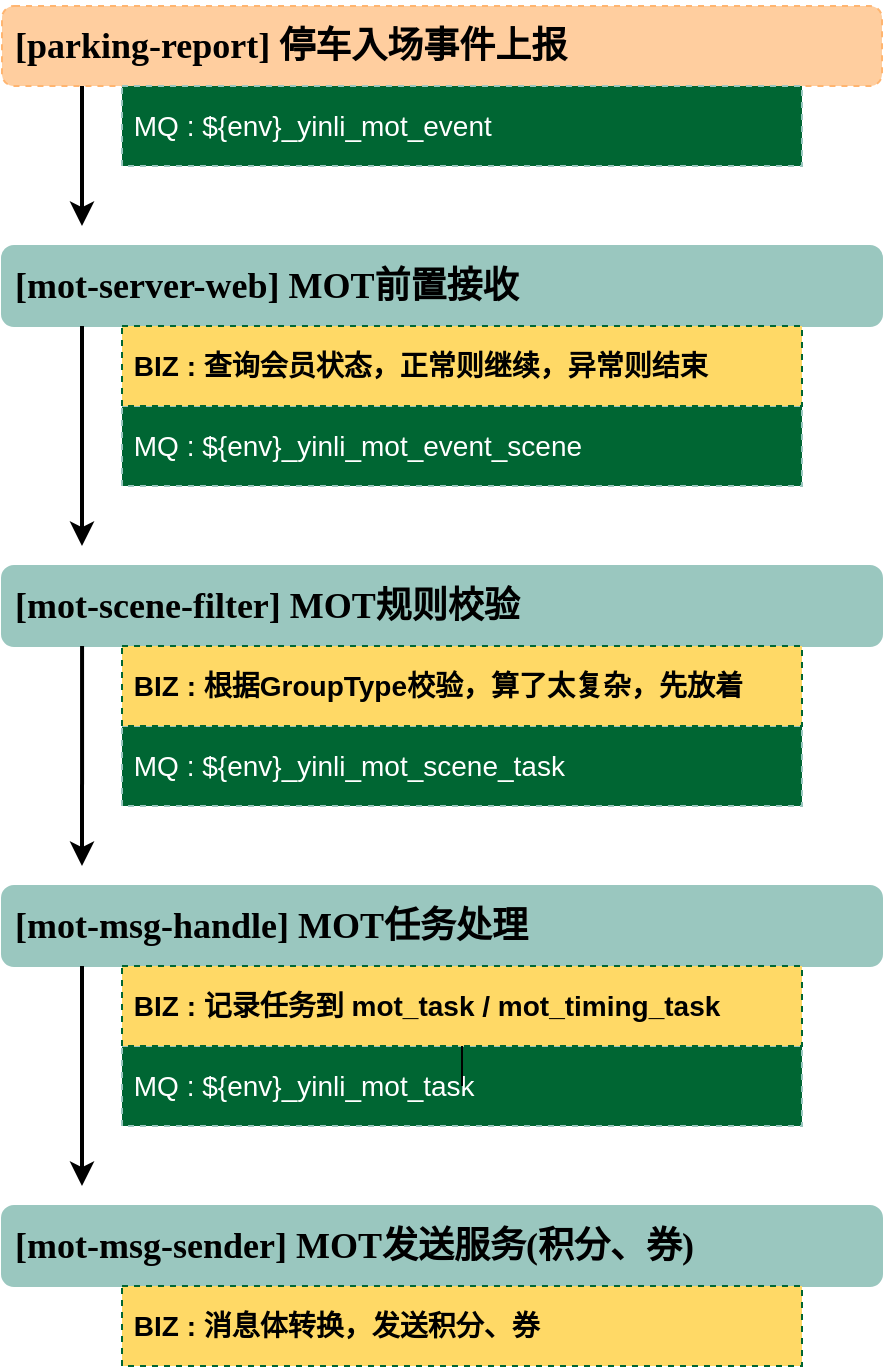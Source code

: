 <mxfile version="14.1.2" type="github">
  <diagram id="C5RBs43oDa-KdzZeNtuy" name="Page-1">
    <mxGraphModel dx="1422" dy="762" grid="1" gridSize="10" guides="1" tooltips="1" connect="1" arrows="1" fold="1" page="1" pageScale="1" pageWidth="827" pageHeight="1169" math="0" shadow="0">
      <root>
        <mxCell id="WIyWlLk6GJQsqaUBKTNV-0" />
        <mxCell id="WIyWlLk6GJQsqaUBKTNV-1" parent="WIyWlLk6GJQsqaUBKTNV-0" />
        <mxCell id="sNflH9_Xu9aTYOmNW74D-0" value="&lt;pre&gt;&lt;span style=&quot;background-color: rgb(255 , 206 , 159)&quot;&gt;&lt;b style=&quot;font-size: 18px ; font-family: &amp;#34;verdana&amp;#34; ; white-space: normal&quot;&gt;&amp;nbsp;[parking-report]&amp;nbsp;&lt;/b&gt;&lt;font style=&quot;font-size: 18px&quot; face=&quot;Verdana&quot;&gt;&lt;b&gt;停车入场事件上报 &lt;/b&gt;&lt;/font&gt;&lt;/span&gt;&lt;/pre&gt;" style="rounded=1;whiteSpace=wrap;html=1;align=left;fillColor=#FFCE9F;dashed=1;strokeColor=#FFB570;" vertex="1" parent="WIyWlLk6GJQsqaUBKTNV-1">
          <mxGeometry x="40" y="120" width="440" height="40" as="geometry" />
        </mxCell>
        <mxCell id="sNflH9_Xu9aTYOmNW74D-1" value="&lt;pre&gt;&lt;span style=&quot;background-color: rgb(154 , 199 , 191)&quot;&gt;&lt;b style=&quot;font-size: 18px ; font-family: &amp;#34;verdana&amp;#34; ; white-space: normal&quot;&gt;&amp;nbsp;[mot-server-web]&amp;nbsp;&lt;/b&gt;&lt;font style=&quot;font-size: 18px&quot; face=&quot;Verdana&quot;&gt;&lt;b&gt;MOT前置接收&lt;/b&gt;&lt;/font&gt;&lt;/span&gt;&lt;/pre&gt;" style="rounded=1;whiteSpace=wrap;html=1;align=left;fillColor=#9AC7BF;strokeColor=#9AC7BF;" vertex="1" parent="WIyWlLk6GJQsqaUBKTNV-1">
          <mxGeometry x="40" y="240" width="440" height="40" as="geometry" />
        </mxCell>
        <mxCell id="sNflH9_Xu9aTYOmNW74D-2" value="&lt;pre&gt;&lt;span style=&quot;background-color: rgb(154 , 199 , 191)&quot;&gt;&lt;b style=&quot;font-size: 18px ; font-family: &amp;#34;verdana&amp;#34; ; white-space: normal&quot;&gt;&amp;nbsp;[mot-scene-filter]&amp;nbsp;&lt;/b&gt;&lt;font style=&quot;font-size: 18px&quot; face=&quot;Verdana&quot;&gt;&lt;b&gt;MOT规则校验&lt;/b&gt;&lt;/font&gt;&lt;/span&gt;&lt;/pre&gt;" style="rounded=1;whiteSpace=wrap;html=1;align=left;fillColor=#9AC7BF;strokeColor=#9AC7BF;" vertex="1" parent="WIyWlLk6GJQsqaUBKTNV-1">
          <mxGeometry x="40" y="400" width="440" height="40" as="geometry" />
        </mxCell>
        <mxCell id="sNflH9_Xu9aTYOmNW74D-4" value="" style="endArrow=classic;html=1;strokeWidth=2;" edge="1" parent="WIyWlLk6GJQsqaUBKTNV-1">
          <mxGeometry width="50" height="50" relative="1" as="geometry">
            <mxPoint x="80" y="160" as="sourcePoint" />
            <mxPoint x="80" y="230" as="targetPoint" />
          </mxGeometry>
        </mxCell>
        <mxCell id="sNflH9_Xu9aTYOmNW74D-5" value="" style="endArrow=classic;html=1;strokeWidth=2;" edge="1" parent="WIyWlLk6GJQsqaUBKTNV-1">
          <mxGeometry width="50" height="50" relative="1" as="geometry">
            <mxPoint x="80" y="280" as="sourcePoint" />
            <mxPoint x="80" y="390" as="targetPoint" />
          </mxGeometry>
        </mxCell>
        <mxCell id="sNflH9_Xu9aTYOmNW74D-6" value="" style="endArrow=classic;html=1;strokeWidth=2;exitX=0.091;exitY=1;exitDx=0;exitDy=0;exitPerimeter=0;" edge="1" parent="WIyWlLk6GJQsqaUBKTNV-1" source="sNflH9_Xu9aTYOmNW74D-2">
          <mxGeometry width="50" height="50" relative="1" as="geometry">
            <mxPoint x="80" y="450" as="sourcePoint" />
            <mxPoint x="80" y="550" as="targetPoint" />
          </mxGeometry>
        </mxCell>
        <mxCell id="sNflH9_Xu9aTYOmNW74D-9" value="&lt;span style=&quot;color: rgb(255 , 255 , 255) ; white-space: normal&quot;&gt;&lt;font style=&quot;font-size: 14px&quot;&gt;&amp;nbsp;MQ : ${env}_yinli_mot_event&lt;/font&gt;&lt;/span&gt;" style="rounded=0;whiteSpace=wrap;html=1;dashed=1;strokeColor=#9AC7BF;fillColor=#006633;align=left;" vertex="1" parent="WIyWlLk6GJQsqaUBKTNV-1">
          <mxGeometry x="100" y="160" width="340" height="40" as="geometry" />
        </mxCell>
        <mxCell id="sNflH9_Xu9aTYOmNW74D-10" value="&lt;span style=&quot;color: rgb(255 , 255 , 255) ; white-space: normal&quot;&gt;&lt;font style=&quot;font-size: 14px&quot;&gt;&amp;nbsp;MQ : ${env}_yinli_mot_event_scene&lt;/font&gt;&lt;/span&gt;" style="rounded=0;whiteSpace=wrap;html=1;dashed=1;strokeColor=#9AC7BF;fillColor=#006633;align=left;" vertex="1" parent="WIyWlLk6GJQsqaUBKTNV-1">
          <mxGeometry x="100" y="320" width="340" height="40" as="geometry" />
        </mxCell>
        <mxCell id="sNflH9_Xu9aTYOmNW74D-11" value="&lt;span style=&quot;color: rgb(255 , 255 , 255) ; white-space: normal&quot;&gt;&lt;font style=&quot;font-size: 14px&quot;&gt;&amp;nbsp;MQ : ${env}_yinli_mot_scene_task&lt;/font&gt;&lt;/span&gt;" style="rounded=0;whiteSpace=wrap;html=1;dashed=1;strokeColor=#9AC7BF;fillColor=#006633;align=left;" vertex="1" parent="WIyWlLk6GJQsqaUBKTNV-1">
          <mxGeometry x="100" y="480" width="340" height="40" as="geometry" />
        </mxCell>
        <mxCell id="sNflH9_Xu9aTYOmNW74D-13" value="&lt;font style=&quot;font-size: 14px&quot;&gt;&lt;b&gt;&amp;nbsp;BIZ : 查询会员状态，正常则继续，异常则结束&lt;/b&gt;&lt;/font&gt;" style="rounded=0;whiteSpace=wrap;html=1;dashed=1;strokeColor=#006633;strokeWidth=1;fillColor=#FFD966;align=left;" vertex="1" parent="WIyWlLk6GJQsqaUBKTNV-1">
          <mxGeometry x="100" y="280" width="340" height="40" as="geometry" />
        </mxCell>
        <mxCell id="sNflH9_Xu9aTYOmNW74D-14" value="&lt;font style=&quot;font-size: 14px&quot;&gt;&lt;b&gt;&amp;nbsp;BIZ : 根据GroupType校验，算了太复杂，先放着&lt;/b&gt;&lt;/font&gt;" style="rounded=0;whiteSpace=wrap;html=1;dashed=1;strokeColor=#006633;strokeWidth=1;fillColor=#FFD966;align=left;" vertex="1" parent="WIyWlLk6GJQsqaUBKTNV-1">
          <mxGeometry x="100" y="440" width="340" height="40" as="geometry" />
        </mxCell>
        <mxCell id="sNflH9_Xu9aTYOmNW74D-15" value="&lt;pre&gt;&lt;span style=&quot;background-color: rgb(154 , 199 , 191)&quot;&gt;&lt;font style=&quot;font-size: 18px&quot; face=&quot;Verdana&quot;&gt;&lt;b&gt; &lt;/b&gt;&lt;/font&gt;&lt;b style=&quot;font-size: 18px ; font-family: &amp;#34;verdana&amp;#34; ; white-space: normal&quot;&gt;[mot-msg-handle]&amp;nbsp;&lt;/b&gt;&lt;b style=&quot;font-size: 18px ; font-family: &amp;#34;verdana&amp;#34; ; white-space: normal&quot;&gt;MOT任务处理&lt;/b&gt;&lt;/span&gt;&lt;/pre&gt;" style="rounded=1;whiteSpace=wrap;html=1;align=left;strokeColor=#9AC7BF;fillColor=#9AC7BF;" vertex="1" parent="WIyWlLk6GJQsqaUBKTNV-1">
          <mxGeometry x="40" y="560" width="440" height="40" as="geometry" />
        </mxCell>
        <mxCell id="sNflH9_Xu9aTYOmNW74D-16" value="&lt;pre&gt;&lt;span style=&quot;background-color: rgb(154 , 199 , 191)&quot;&gt;&lt;font style=&quot;font-size: 18px&quot; face=&quot;Verdana&quot;&gt;&lt;b&gt; &lt;/b&gt;&lt;/font&gt;&lt;b style=&quot;font-size: 18px ; font-family: &amp;#34;verdana&amp;#34; ; white-space: normal&quot;&gt;[mot-msg-sender]&amp;nbsp;&lt;/b&gt;&lt;b style=&quot;font-size: 18px ; font-family: &amp;#34;verdana&amp;#34; ; white-space: normal&quot;&gt;MOT发送服务(积分、券)&lt;/b&gt;&lt;/span&gt;&lt;/pre&gt;" style="rounded=1;whiteSpace=wrap;html=1;align=left;fillColor=#9AC7BF;strokeColor=#9AC7BF;" vertex="1" parent="WIyWlLk6GJQsqaUBKTNV-1">
          <mxGeometry x="40" y="720" width="440" height="40" as="geometry" />
        </mxCell>
        <mxCell id="sNflH9_Xu9aTYOmNW74D-17" value="" style="endArrow=classic;html=1;strokeWidth=2;" edge="1" parent="WIyWlLk6GJQsqaUBKTNV-1">
          <mxGeometry width="50" height="50" relative="1" as="geometry">
            <mxPoint x="80" y="600" as="sourcePoint" />
            <mxPoint x="80" y="710" as="targetPoint" />
          </mxGeometry>
        </mxCell>
        <mxCell id="sNflH9_Xu9aTYOmNW74D-18" value="&lt;span style=&quot;color: rgb(255 , 255 , 255) ; white-space: normal&quot;&gt;&lt;font style=&quot;font-size: 14px&quot;&gt;&amp;nbsp;MQ : ${env}_yinli_mot_task&lt;/font&gt;&lt;/span&gt;" style="rounded=0;whiteSpace=wrap;html=1;dashed=1;strokeColor=#9AC7BF;fillColor=#006633;align=left;" vertex="1" parent="WIyWlLk6GJQsqaUBKTNV-1">
          <mxGeometry x="100" y="640" width="340" height="40" as="geometry" />
        </mxCell>
        <mxCell id="sNflH9_Xu9aTYOmNW74D-20" value="" style="edgeStyle=orthogonalEdgeStyle;rounded=0;orthogonalLoop=1;jettySize=auto;html=1;" edge="1" parent="WIyWlLk6GJQsqaUBKTNV-1" source="sNflH9_Xu9aTYOmNW74D-19" target="sNflH9_Xu9aTYOmNW74D-18">
          <mxGeometry relative="1" as="geometry" />
        </mxCell>
        <mxCell id="sNflH9_Xu9aTYOmNW74D-19" value="&lt;font style=&quot;font-size: 14px&quot;&gt;&lt;b&gt;&amp;nbsp;BIZ : 记录任务到 mot_task / mot_timing_task&lt;/b&gt;&lt;/font&gt;" style="rounded=0;whiteSpace=wrap;html=1;dashed=1;strokeColor=#006633;strokeWidth=1;fillColor=#FFD966;align=left;" vertex="1" parent="WIyWlLk6GJQsqaUBKTNV-1">
          <mxGeometry x="100" y="600" width="340" height="40" as="geometry" />
        </mxCell>
        <mxCell id="sNflH9_Xu9aTYOmNW74D-21" value="&lt;font style=&quot;font-size: 14px&quot;&gt;&lt;b&gt;&amp;nbsp;BIZ : 消息体&lt;/b&gt;&lt;/font&gt;&lt;b style=&quot;font-size: 14px&quot;&gt;转换，发送积分、券&lt;/b&gt;" style="rounded=0;whiteSpace=wrap;html=1;dashed=1;strokeColor=#006633;strokeWidth=1;fillColor=#FFD966;align=left;" vertex="1" parent="WIyWlLk6GJQsqaUBKTNV-1">
          <mxGeometry x="100" y="760" width="340" height="40" as="geometry" />
        </mxCell>
      </root>
    </mxGraphModel>
  </diagram>
</mxfile>
